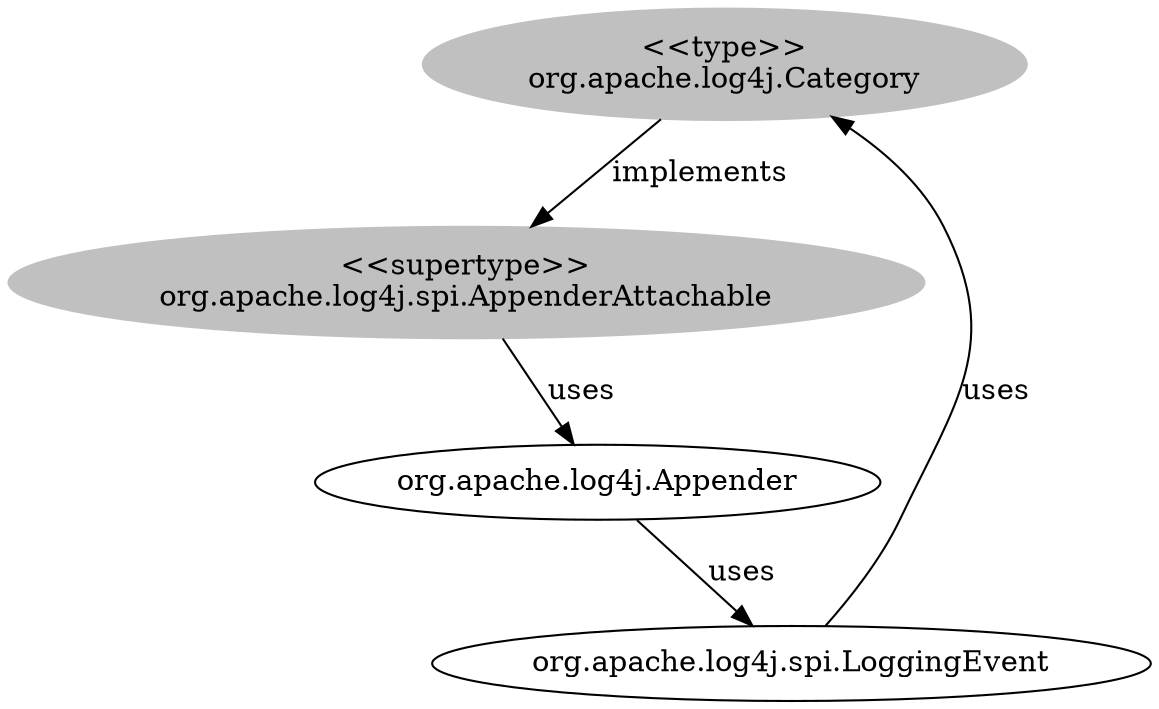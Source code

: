 digraph stk {
	org_apache_log4j_Category [label="<<type>>
org.apache.log4j.Category",style=filled,color="grey"];
	org_apache_log4j_spi_AppenderAttachable [label="<<supertype>>
org.apache.log4j.spi.AppenderAttachable",style=filled,color="grey"];
	org_apache_log4j_spi_LoggingEvent [label="org.apache.log4j.spi.LoggingEvent"];
	org_apache_log4j_Appender [label="org.apache.log4j.Appender"];
	org_apache_log4j_Category -> org_apache_log4j_spi_AppenderAttachable [label=implements];
	org_apache_log4j_spi_AppenderAttachable -> org_apache_log4j_Appender [label=uses];
	org_apache_log4j_Appender -> org_apache_log4j_spi_LoggingEvent [label=uses];
	org_apache_log4j_spi_LoggingEvent -> org_apache_log4j_Category [label=uses];
}
